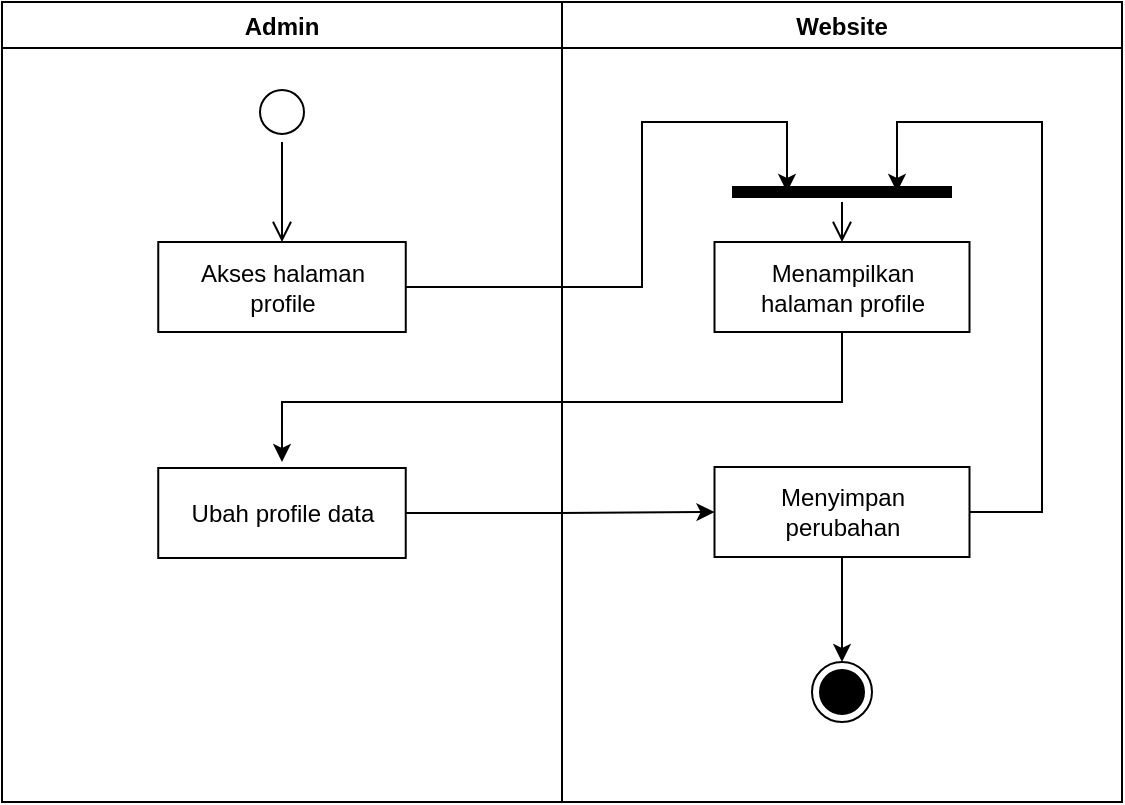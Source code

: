 <mxfile version="20.2.0" type="device"><diagram id="_ZSo8U3HzAXqmHpToGpT" name="Halaman-1"><mxGraphModel dx="868" dy="450" grid="1" gridSize="10" guides="1" tooltips="1" connect="1" arrows="1" fold="1" page="1" pageScale="1" pageWidth="827" pageHeight="1169" math="0" shadow="0"><root><mxCell id="0"/><mxCell id="1" parent="0"/><mxCell id="gx0-aUcLKSd0O9wo0OLJ-1" value="Website" style="swimlane;fillColor=none;" parent="1" vertex="1"><mxGeometry x="450" y="130" width="280" height="400" as="geometry"/></mxCell><mxCell id="gx0-aUcLKSd0O9wo0OLJ-2" value="Menampilkan&lt;br&gt;halaman profile" style="html=1;strokeColor=#000000;fillColor=default;" parent="gx0-aUcLKSd0O9wo0OLJ-1" vertex="1"><mxGeometry x="76.25" y="120" width="127.5" height="45" as="geometry"/></mxCell><mxCell id="gx0-aUcLKSd0O9wo0OLJ-3" value="" style="ellipse;html=1;shape=endState;fillColor=#000000;strokeColor=#000000;" parent="gx0-aUcLKSd0O9wo0OLJ-1" vertex="1"><mxGeometry x="125" y="330" width="30" height="30" as="geometry"/></mxCell><mxCell id="gx0-aUcLKSd0O9wo0OLJ-4" style="edgeStyle=orthogonalEdgeStyle;rounded=0;orthogonalLoop=1;jettySize=auto;html=1;exitX=0.5;exitY=1;exitDx=0;exitDy=0;" parent="gx0-aUcLKSd0O9wo0OLJ-1" source="gx0-aUcLKSd0O9wo0OLJ-6" target="gx0-aUcLKSd0O9wo0OLJ-3" edge="1"><mxGeometry relative="1" as="geometry"/></mxCell><mxCell id="gx0-aUcLKSd0O9wo0OLJ-5" style="edgeStyle=orthogonalEdgeStyle;rounded=0;orthogonalLoop=1;jettySize=auto;html=1;exitX=1;exitY=0.5;exitDx=0;exitDy=0;entryX=0.75;entryY=0.5;entryDx=0;entryDy=0;entryPerimeter=0;" parent="gx0-aUcLKSd0O9wo0OLJ-1" source="gx0-aUcLKSd0O9wo0OLJ-6" target="gx0-aUcLKSd0O9wo0OLJ-7" edge="1"><mxGeometry relative="1" as="geometry"><Array as="points"><mxPoint x="240" y="255"/><mxPoint x="240" y="60"/><mxPoint x="167" y="60"/></Array></mxGeometry></mxCell><mxCell id="gx0-aUcLKSd0O9wo0OLJ-6" value="Menyimpan&lt;br&gt;perubahan" style="html=1;strokeColor=#000000;fillColor=default;" parent="gx0-aUcLKSd0O9wo0OLJ-1" vertex="1"><mxGeometry x="76.25" y="232.5" width="127.5" height="45" as="geometry"/></mxCell><mxCell id="gx0-aUcLKSd0O9wo0OLJ-7" value="" style="shape=line;html=1;strokeWidth=6;strokeColor=#000000;" parent="gx0-aUcLKSd0O9wo0OLJ-1" vertex="1"><mxGeometry x="85" y="90" width="110" height="10" as="geometry"/></mxCell><mxCell id="gx0-aUcLKSd0O9wo0OLJ-8" value="" style="edgeStyle=orthogonalEdgeStyle;html=1;verticalAlign=bottom;endArrow=open;endSize=8;strokeColor=#000000;rounded=0;entryX=0.5;entryY=0;entryDx=0;entryDy=0;" parent="gx0-aUcLKSd0O9wo0OLJ-1" source="gx0-aUcLKSd0O9wo0OLJ-7" target="gx0-aUcLKSd0O9wo0OLJ-2" edge="1"><mxGeometry relative="1" as="geometry"><mxPoint x="105" y="80" as="targetPoint"/></mxGeometry></mxCell><mxCell id="gx0-aUcLKSd0O9wo0OLJ-9" value="Admin" style="swimlane;fillColor=none;startSize=23;" parent="1" vertex="1"><mxGeometry x="170" y="130" width="280" height="400" as="geometry"/></mxCell><mxCell id="gx0-aUcLKSd0O9wo0OLJ-10" value="" style="ellipse;html=1;shape=startState;fillColor=default;strokeColor=#000000;" parent="gx0-aUcLKSd0O9wo0OLJ-9" vertex="1"><mxGeometry x="125" y="40" width="30" height="30" as="geometry"/></mxCell><mxCell id="gx0-aUcLKSd0O9wo0OLJ-11" value="" style="edgeStyle=orthogonalEdgeStyle;html=1;verticalAlign=bottom;endArrow=open;endSize=8;strokeColor=#000000;rounded=0;" parent="gx0-aUcLKSd0O9wo0OLJ-9" source="gx0-aUcLKSd0O9wo0OLJ-10" edge="1"><mxGeometry relative="1" as="geometry"><mxPoint x="140" y="120" as="targetPoint"/></mxGeometry></mxCell><mxCell id="gx0-aUcLKSd0O9wo0OLJ-12" value="Akses halaman&lt;br&gt;profile" style="html=1;strokeColor=#000000;fillColor=default;" parent="gx0-aUcLKSd0O9wo0OLJ-9" vertex="1"><mxGeometry x="78.13" y="120" width="123.75" height="45" as="geometry"/></mxCell><mxCell id="gx0-aUcLKSd0O9wo0OLJ-13" value="Ubah profile data" style="html=1;strokeColor=#000000;fillColor=default;" parent="gx0-aUcLKSd0O9wo0OLJ-9" vertex="1"><mxGeometry x="78.12" y="233" width="123.75" height="45" as="geometry"/></mxCell><mxCell id="gx0-aUcLKSd0O9wo0OLJ-14" style="edgeStyle=orthogonalEdgeStyle;rounded=0;orthogonalLoop=1;jettySize=auto;html=1;exitX=1;exitY=0.5;exitDx=0;exitDy=0;strokeColor=#000000;entryX=0.25;entryY=0.5;entryDx=0;entryDy=0;entryPerimeter=0;" parent="1" source="gx0-aUcLKSd0O9wo0OLJ-12" target="gx0-aUcLKSd0O9wo0OLJ-7" edge="1"><mxGeometry relative="1" as="geometry"><mxPoint x="570" y="195" as="targetPoint"/><Array as="points"><mxPoint x="490" y="272"/><mxPoint x="490" y="190"/><mxPoint x="563" y="190"/></Array></mxGeometry></mxCell><mxCell id="gx0-aUcLKSd0O9wo0OLJ-15" style="edgeStyle=orthogonalEdgeStyle;rounded=0;orthogonalLoop=1;jettySize=auto;html=1;exitX=0.5;exitY=1;exitDx=0;exitDy=0;strokeColor=#000000;entryX=0.5;entryY=0;entryDx=0;entryDy=0;" parent="1" source="gx0-aUcLKSd0O9wo0OLJ-2" edge="1"><mxGeometry relative="1" as="geometry"><Array as="points"><mxPoint x="590" y="330"/><mxPoint x="310" y="330"/></Array><mxPoint x="309.995" y="360" as="targetPoint"/></mxGeometry></mxCell><mxCell id="gx0-aUcLKSd0O9wo0OLJ-16" style="edgeStyle=orthogonalEdgeStyle;rounded=0;orthogonalLoop=1;jettySize=auto;html=1;exitX=1;exitY=0.5;exitDx=0;exitDy=0;entryX=0;entryY=0.5;entryDx=0;entryDy=0;" parent="1" source="gx0-aUcLKSd0O9wo0OLJ-13" target="gx0-aUcLKSd0O9wo0OLJ-6" edge="1"><mxGeometry relative="1" as="geometry"/></mxCell></root></mxGraphModel></diagram></mxfile>